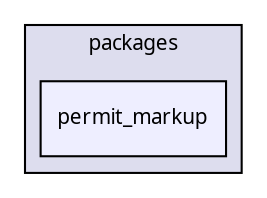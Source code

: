 digraph "packages/permit/packages/permit_markup/" {
  compound=true
  node [ fontsize="10", fontname="FreeSans.ttf"];
  edge [ labelfontsize="10", labelfontname="FreeSans.ttf"];
  subgraph clusterdir_ba817ab0780f95827f843ef49f61c250 {
    graph [ bgcolor="#ddddee", pencolor="black", label="packages" fontname="FreeSans.ttf", fontsize="10", URL="dir_ba817ab0780f95827f843ef49f61c250.html"]
  dir_e4aabc8492598d29019485edad685f2f [shape=box, label="permit_markup", style="filled", fillcolor="#eeeeff", pencolor="black", URL="dir_e4aabc8492598d29019485edad685f2f.html"];
  }
}
